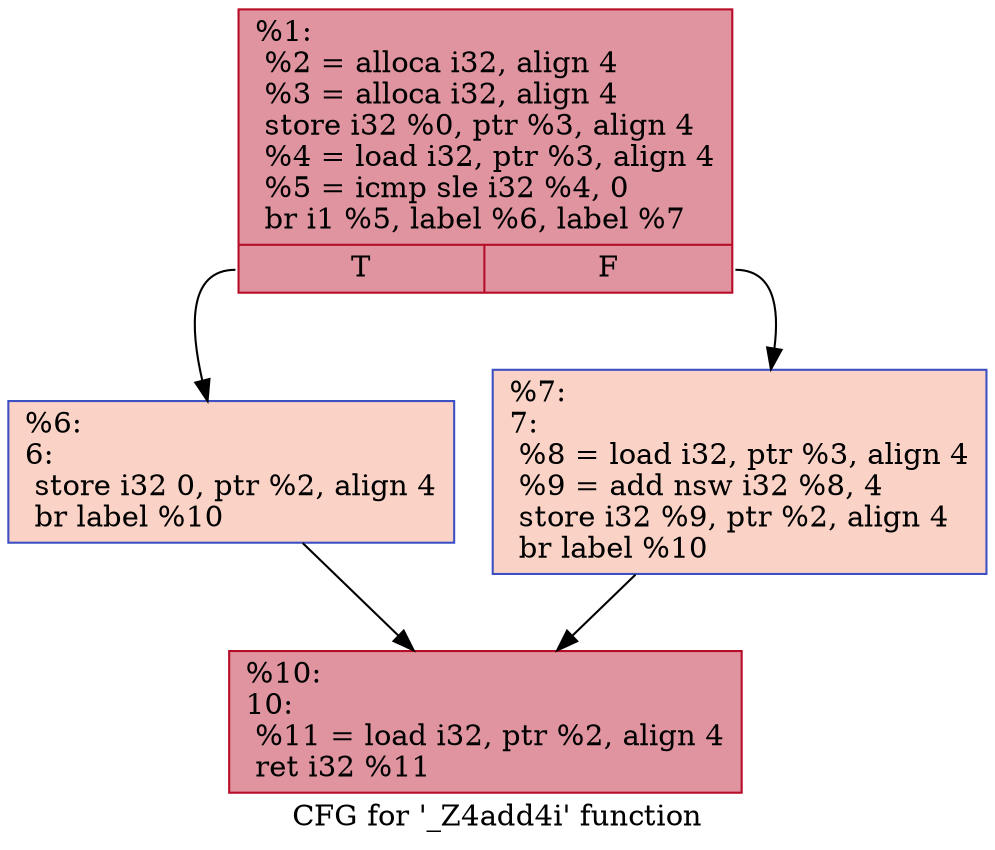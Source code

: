 digraph "CFG for '_Z4add4i' function" {
	label="CFG for '_Z4add4i' function";

	Node0x55fbc37f1310 [shape=record,color="#b70d28ff", style=filled, fillcolor="#b70d2870",label="{%1:\l  %2 = alloca i32, align 4\l  %3 = alloca i32, align 4\l  store i32 %0, ptr %3, align 4\l  %4 = load i32, ptr %3, align 4\l  %5 = icmp sle i32 %4, 0\l  br i1 %5, label %6, label %7\l|{<s0>T|<s1>F}}"];
	Node0x55fbc37f1310:s0 -> Node0x55fbc37f21f0;
	Node0x55fbc37f1310:s1 -> Node0x55fbc37f2240;
	Node0x55fbc37f21f0 [shape=record,color="#3d50c3ff", style=filled, fillcolor="#f59c7d70",label="{%6:\l6:                                                \l  store i32 0, ptr %2, align 4\l  br label %10\l}"];
	Node0x55fbc37f21f0 -> Node0x55fbc37f2380;
	Node0x55fbc37f2240 [shape=record,color="#3d50c3ff", style=filled, fillcolor="#f59c7d70",label="{%7:\l7:                                                \l  %8 = load i32, ptr %3, align 4\l  %9 = add nsw i32 %8, 4\l  store i32 %9, ptr %2, align 4\l  br label %10\l}"];
	Node0x55fbc37f2240 -> Node0x55fbc37f2380;
	Node0x55fbc37f2380 [shape=record,color="#b70d28ff", style=filled, fillcolor="#b70d2870",label="{%10:\l10:                                               \l  %11 = load i32, ptr %2, align 4\l  ret i32 %11\l}"];
}
